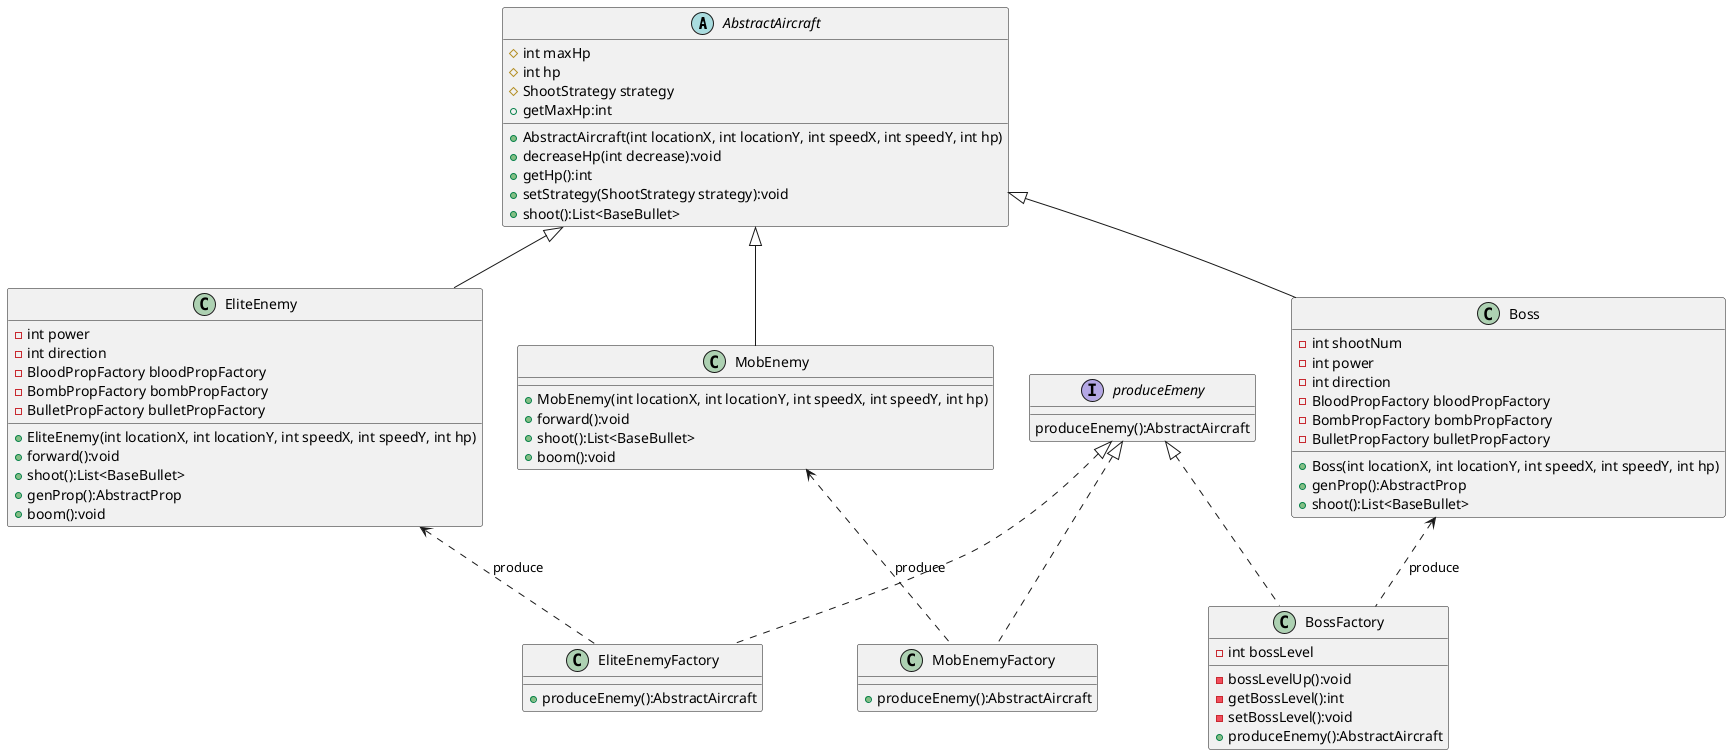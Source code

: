 @startuml
'https://plantuml.com/class-diagram

abstract class AbstractAircraft
{
	# int maxHp
    # int hp
    # ShootStrategy strategy
    + AbstractAircraft(int locationX, int locationY, int speedX, int speedY, int hp)
    + decreaseHp(int decrease):void
    + getHp():int
    + getMaxHp:int
    + setStrategy(ShootStrategy strategy):void
    + shoot():List<BaseBullet>
 }
class EliteEnemy {
    - int power
    - int direction
    - BloodPropFactory bloodPropFactory
    - BombPropFactory bombPropFactory
    - BulletPropFactory bulletPropFactory
    + EliteEnemy(int locationX, int locationY, int speedX, int speedY, int hp)
    + forward():void
    + shoot():List<BaseBullet>
    + genProp():AbstractProp
    + boom():void
}
class MobEnemy {
    + MobEnemy(int locationX, int locationY, int speedX, int speedY, int hp)
    + forward():void
    + shoot():List<BaseBullet>
    + boom():void
}

class Boss {
    - int shootNum
    - int power
    - int direction
    - BloodPropFactory bloodPropFactory
    - BombPropFactory bombPropFactory
    - BulletPropFactory bulletPropFactory
    + Boss(int locationX, int locationY, int speedX, int speedY, int hp)
    + genProp():AbstractProp
    + shoot():List<BaseBullet>
}

interface produceEmeny{
    produceEnemy():AbstractAircraft
}

class MobEnemyFactory{
    + produceEnemy():AbstractAircraft
}

class EliteEnemyFactory{
    + produceEnemy():AbstractAircraft
}

class BossFactory{
    - int bossLevel
    - bossLevelUp():void
    - getBossLevel():int
    - setBossLevel():void
    + produceEnemy():AbstractAircraft
}

AbstractAircraft <|-- MobEnemy
AbstractAircraft <|-- EliteEnemy
AbstractAircraft <|-- Boss

produceEmeny <|.. MobEnemyFactory
produceEmeny <|.. EliteEnemyFactory
produceEmeny <|.. BossFactory

MobEnemy <.. MobEnemyFactory : produce
EliteEnemy <.. EliteEnemyFactory : produce
Boss <.. BossFactory :produce

@enduml